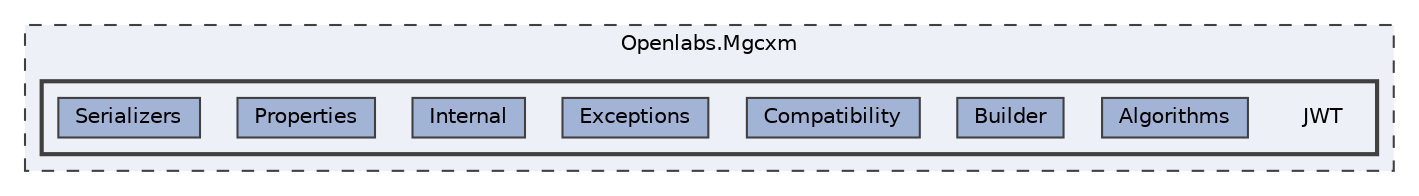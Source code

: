 digraph "C:/Users/adenf/RiderProjects/Openlabs.Mgcxm/Openlabs.Mgcxm/JWT"
{
 // LATEX_PDF_SIZE
  bgcolor="transparent";
  edge [fontname=Helvetica,fontsize=10,labelfontname=Helvetica,labelfontsize=10];
  node [fontname=Helvetica,fontsize=10,shape=box,height=0.2,width=0.4];
  compound=true
  subgraph clusterdir_9b81365f361dfa39c72ab597a9517a8f {
    graph [ bgcolor="#edf0f7", pencolor="grey25", label="Openlabs.Mgcxm", fontname=Helvetica,fontsize=10 style="filled,dashed", URL="dir_9b81365f361dfa39c72ab597a9517a8f.html",tooltip=""]
  subgraph clusterdir_cb676df328d34b1ef2c9afe540e7d538 {
    graph [ bgcolor="#edf0f7", pencolor="grey25", label="", fontname=Helvetica,fontsize=10 style="filled,bold", URL="dir_cb676df328d34b1ef2c9afe540e7d538.html",tooltip=""]
    dir_cb676df328d34b1ef2c9afe540e7d538 [shape=plaintext, label="JWT"];
  dir_325711a34435a87debffeefe26b959ac [label="Algorithms", fillcolor="#a2b4d6", color="grey25", style="filled", URL="dir_325711a34435a87debffeefe26b959ac.html",tooltip=""];
  dir_ae26df19305ee0fef5eab7f40b32a9a3 [label="Builder", fillcolor="#a2b4d6", color="grey25", style="filled", URL="dir_ae26df19305ee0fef5eab7f40b32a9a3.html",tooltip=""];
  dir_8698bff08e98054ccc6c25fe3a7d755b [label="Compatibility", fillcolor="#a2b4d6", color="grey25", style="filled", URL="dir_8698bff08e98054ccc6c25fe3a7d755b.html",tooltip=""];
  dir_885dceb92dd5384d9d8686c217f11024 [label="Exceptions", fillcolor="#a2b4d6", color="grey25", style="filled", URL="dir_885dceb92dd5384d9d8686c217f11024.html",tooltip=""];
  dir_88bc6f244d9e9aa33368120e8c7db293 [label="Internal", fillcolor="#a2b4d6", color="grey25", style="filled", URL="dir_88bc6f244d9e9aa33368120e8c7db293.html",tooltip=""];
  dir_8be0f64ce914d228af7690dea223114b [label="Properties", fillcolor="#a2b4d6", color="grey25", style="filled", URL="dir_8be0f64ce914d228af7690dea223114b.html",tooltip=""];
  dir_23703096fc4528b1ea6f71bbdbec4e5a [label="Serializers", fillcolor="#a2b4d6", color="grey25", style="filled", URL="dir_23703096fc4528b1ea6f71bbdbec4e5a.html",tooltip=""];
  }
  }
}
